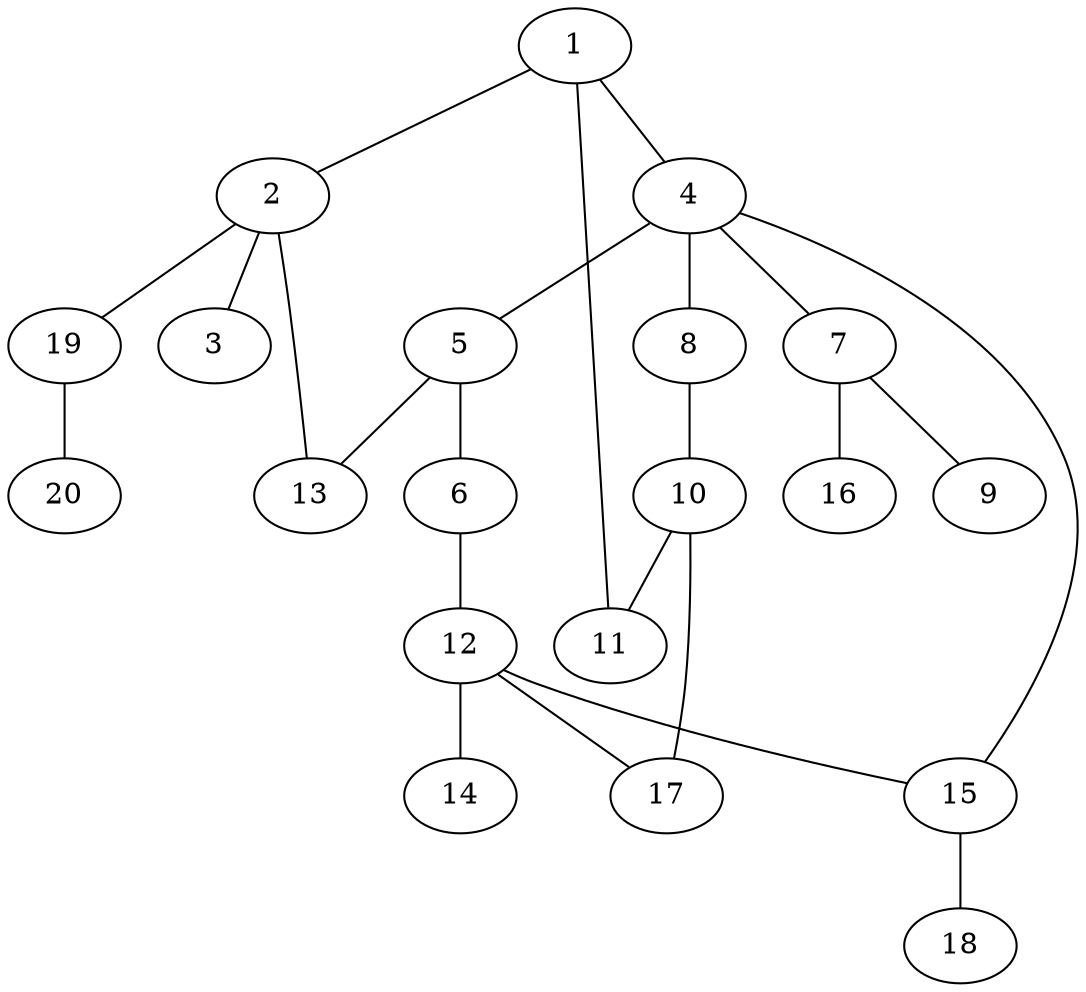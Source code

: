 graph graphname {1--2
1--4
1--11
2--3
2--13
2--19
4--5
4--7
4--8
4--15
5--6
5--13
6--12
7--9
7--16
8--10
10--11
10--17
12--14
12--15
12--17
15--18
19--20
}